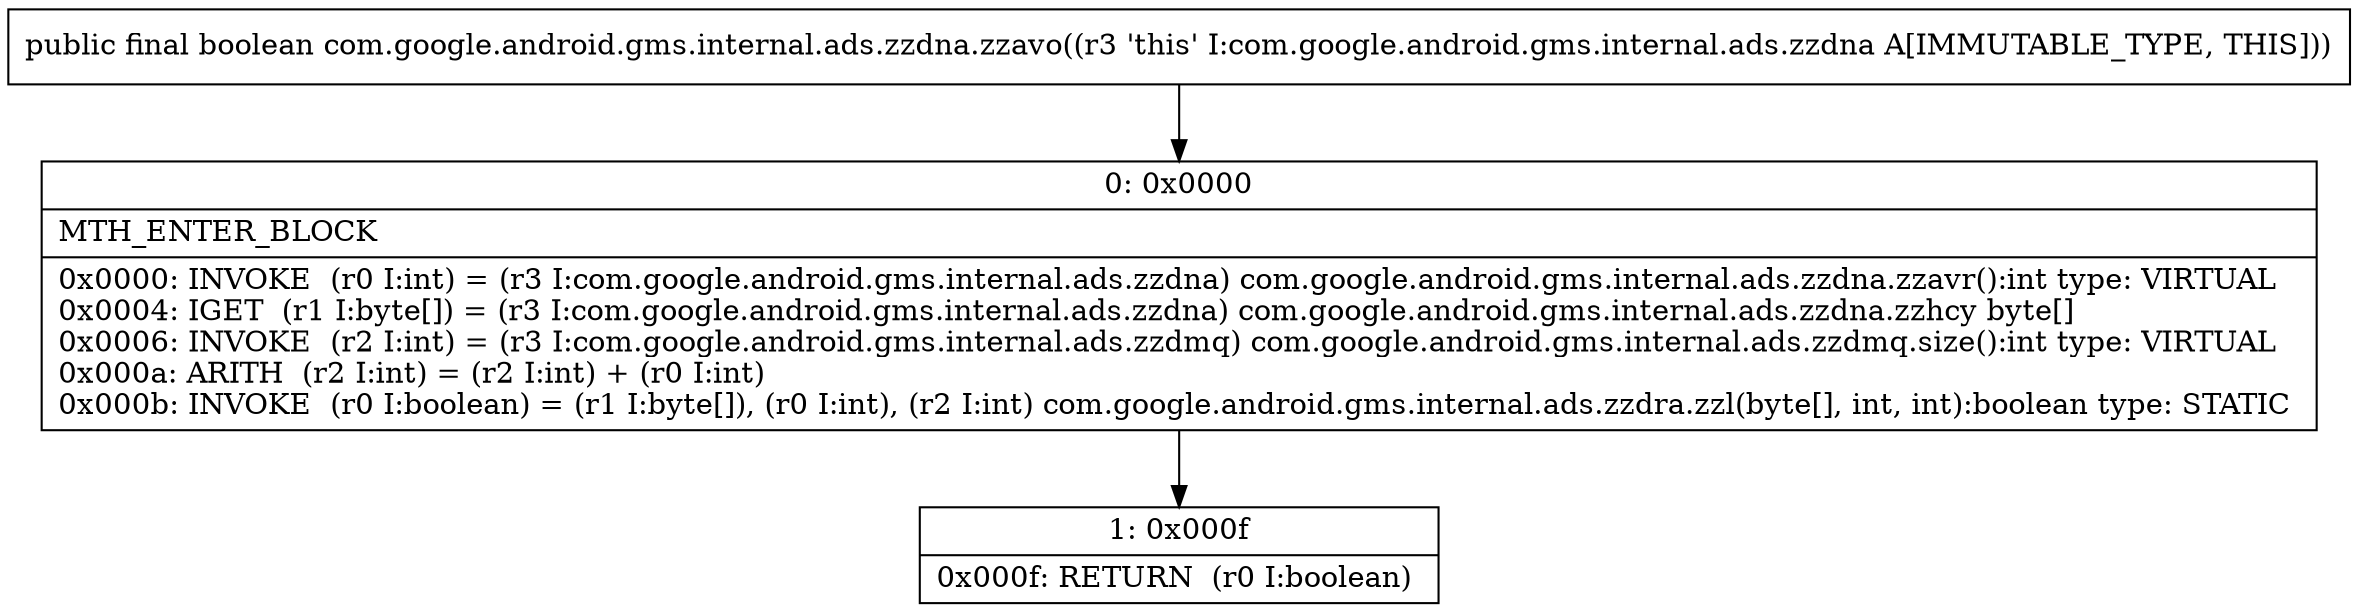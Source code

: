 digraph "CFG forcom.google.android.gms.internal.ads.zzdna.zzavo()Z" {
Node_0 [shape=record,label="{0\:\ 0x0000|MTH_ENTER_BLOCK\l|0x0000: INVOKE  (r0 I:int) = (r3 I:com.google.android.gms.internal.ads.zzdna) com.google.android.gms.internal.ads.zzdna.zzavr():int type: VIRTUAL \l0x0004: IGET  (r1 I:byte[]) = (r3 I:com.google.android.gms.internal.ads.zzdna) com.google.android.gms.internal.ads.zzdna.zzhcy byte[] \l0x0006: INVOKE  (r2 I:int) = (r3 I:com.google.android.gms.internal.ads.zzdmq) com.google.android.gms.internal.ads.zzdmq.size():int type: VIRTUAL \l0x000a: ARITH  (r2 I:int) = (r2 I:int) + (r0 I:int) \l0x000b: INVOKE  (r0 I:boolean) = (r1 I:byte[]), (r0 I:int), (r2 I:int) com.google.android.gms.internal.ads.zzdra.zzl(byte[], int, int):boolean type: STATIC \l}"];
Node_1 [shape=record,label="{1\:\ 0x000f|0x000f: RETURN  (r0 I:boolean) \l}"];
MethodNode[shape=record,label="{public final boolean com.google.android.gms.internal.ads.zzdna.zzavo((r3 'this' I:com.google.android.gms.internal.ads.zzdna A[IMMUTABLE_TYPE, THIS])) }"];
MethodNode -> Node_0;
Node_0 -> Node_1;
}

